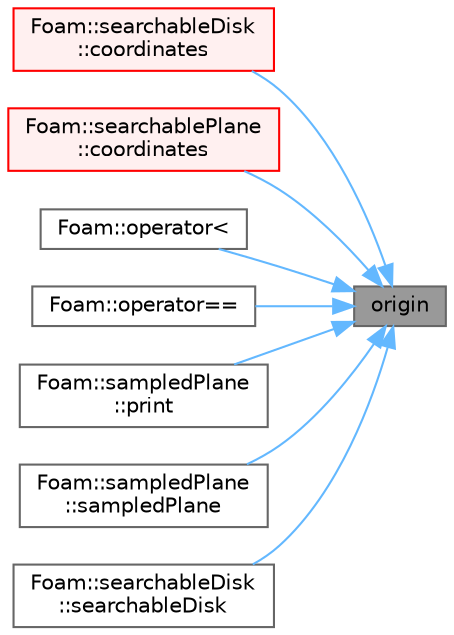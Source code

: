 digraph "origin"
{
 // LATEX_PDF_SIZE
  bgcolor="transparent";
  edge [fontname=Helvetica,fontsize=10,labelfontname=Helvetica,labelfontsize=10];
  node [fontname=Helvetica,fontsize=10,shape=box,height=0.2,width=0.4];
  rankdir="RL";
  Node1 [id="Node000001",label="origin",height=0.2,width=0.4,color="gray40", fillcolor="grey60", style="filled", fontcolor="black",tooltip=" "];
  Node1 -> Node2 [id="edge1_Node000001_Node000002",dir="back",color="steelblue1",style="solid",tooltip=" "];
  Node2 [id="Node000002",label="Foam::searchableDisk\l::coordinates",height=0.2,width=0.4,color="red", fillcolor="#FFF0F0", style="filled",URL="$classFoam_1_1searchableDisk.html#a8588425fa7c02f0d31cd313487bc58bf",tooltip=" "];
  Node1 -> Node4 [id="edge2_Node000001_Node000004",dir="back",color="steelblue1",style="solid",tooltip=" "];
  Node4 [id="Node000004",label="Foam::searchablePlane\l::coordinates",height=0.2,width=0.4,color="red", fillcolor="#FFF0F0", style="filled",URL="$classFoam_1_1searchablePlane.html#a8588425fa7c02f0d31cd313487bc58bf",tooltip=" "];
  Node1 -> Node6 [id="edge3_Node000001_Node000006",dir="back",color="steelblue1",style="solid",tooltip=" "];
  Node6 [id="Node000006",label="Foam::operator\<",height=0.2,width=0.4,color="grey40", fillcolor="white", style="filled",URL="$namespaceFoam.html#a25fdab5c8d6e15ceab9e65ba2c628771",tooltip=" "];
  Node1 -> Node7 [id="edge4_Node000001_Node000007",dir="back",color="steelblue1",style="solid",tooltip=" "];
  Node7 [id="Node000007",label="Foam::operator==",height=0.2,width=0.4,color="grey40", fillcolor="white", style="filled",URL="$namespaceFoam.html#af5bce1999f45780577a16d99fa3cb302",tooltip=" "];
  Node1 -> Node8 [id="edge5_Node000001_Node000008",dir="back",color="steelblue1",style="solid",tooltip=" "];
  Node8 [id="Node000008",label="Foam::sampledPlane\l::print",height=0.2,width=0.4,color="grey40", fillcolor="white", style="filled",URL="$classFoam_1_1sampledPlane.html#a5ff27ff4bacc42adb3c9063f8331e5c2",tooltip=" "];
  Node1 -> Node9 [id="edge6_Node000001_Node000009",dir="back",color="steelblue1",style="solid",tooltip=" "];
  Node9 [id="Node000009",label="Foam::sampledPlane\l::sampledPlane",height=0.2,width=0.4,color="grey40", fillcolor="white", style="filled",URL="$classFoam_1_1sampledPlane.html#aa4fe6ee2d8cfa70e83071e14a0698edc",tooltip=" "];
  Node1 -> Node10 [id="edge7_Node000001_Node000010",dir="back",color="steelblue1",style="solid",tooltip=" "];
  Node10 [id="Node000010",label="Foam::searchableDisk\l::searchableDisk",height=0.2,width=0.4,color="grey40", fillcolor="white", style="filled",URL="$classFoam_1_1searchableDisk.html#a2e40bf894b561d7f40055603c5c30442",tooltip=" "];
}
